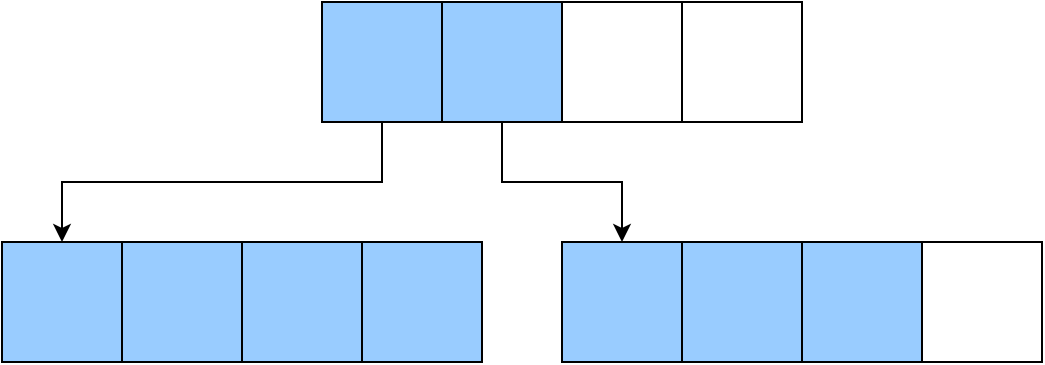<mxfile version="20.0.4" type="device"><diagram id="-7oHc_d8tv8FBuzgEi4-" name="Page-1"><mxGraphModel dx="1426" dy="742" grid="1" gridSize="10" guides="1" tooltips="1" connect="1" arrows="1" fold="1" page="1" pageScale="1" pageWidth="850" pageHeight="1100" math="0" shadow="0"><root><mxCell id="0"/><mxCell id="1" parent="0"/><mxCell id="34mqL4myBIgFlI591UF_-16" style="edgeStyle=orthogonalEdgeStyle;rounded=0;orthogonalLoop=1;jettySize=auto;html=1;exitX=0.5;exitY=1;exitDx=0;exitDy=0;entryX=0.5;entryY=0;entryDx=0;entryDy=0;" edge="1" parent="1" source="34mqL4myBIgFlI591UF_-1" target="34mqL4myBIgFlI591UF_-8"><mxGeometry relative="1" as="geometry"/></mxCell><mxCell id="34mqL4myBIgFlI591UF_-1" value="" style="whiteSpace=wrap;html=1;aspect=fixed;fillColor=#99CCFF;" vertex="1" parent="1"><mxGeometry x="200" y="120" width="60" height="60" as="geometry"/></mxCell><mxCell id="34mqL4myBIgFlI591UF_-5" value="" style="whiteSpace=wrap;html=1;aspect=fixed;" vertex="1" parent="1"><mxGeometry x="380" y="120" width="60" height="60" as="geometry"/></mxCell><mxCell id="34mqL4myBIgFlI591UF_-6" value="" style="whiteSpace=wrap;html=1;aspect=fixed;" vertex="1" parent="1"><mxGeometry x="320" y="120" width="60" height="60" as="geometry"/></mxCell><mxCell id="34mqL4myBIgFlI591UF_-17" style="edgeStyle=orthogonalEdgeStyle;rounded=0;orthogonalLoop=1;jettySize=auto;html=1;exitX=0.5;exitY=1;exitDx=0;exitDy=0;entryX=0.5;entryY=0;entryDx=0;entryDy=0;" edge="1" parent="1" source="34mqL4myBIgFlI591UF_-7" target="34mqL4myBIgFlI591UF_-12"><mxGeometry relative="1" as="geometry"/></mxCell><mxCell id="34mqL4myBIgFlI591UF_-7" value="" style="whiteSpace=wrap;html=1;aspect=fixed;fillColor=#99CCFF;" vertex="1" parent="1"><mxGeometry x="260" y="120" width="60" height="60" as="geometry"/></mxCell><mxCell id="34mqL4myBIgFlI591UF_-8" value="" style="whiteSpace=wrap;html=1;aspect=fixed;fillColor=#99CCFF;" vertex="1" parent="1"><mxGeometry x="40" y="240" width="60" height="60" as="geometry"/></mxCell><mxCell id="34mqL4myBIgFlI591UF_-9" value="" style="whiteSpace=wrap;html=1;aspect=fixed;fillColor=#99CCFF;" vertex="1" parent="1"><mxGeometry x="220" y="240" width="60" height="60" as="geometry"/></mxCell><mxCell id="34mqL4myBIgFlI591UF_-10" value="" style="whiteSpace=wrap;html=1;aspect=fixed;fillColor=#99CCFF;" vertex="1" parent="1"><mxGeometry x="160" y="240" width="60" height="60" as="geometry"/></mxCell><mxCell id="34mqL4myBIgFlI591UF_-11" value="" style="whiteSpace=wrap;html=1;aspect=fixed;fillColor=#99CCFF;" vertex="1" parent="1"><mxGeometry x="100" y="240" width="60" height="60" as="geometry"/></mxCell><mxCell id="34mqL4myBIgFlI591UF_-12" value="" style="whiteSpace=wrap;html=1;aspect=fixed;fillColor=#99CCFF;" vertex="1" parent="1"><mxGeometry x="320" y="240" width="60" height="60" as="geometry"/></mxCell><mxCell id="34mqL4myBIgFlI591UF_-13" value="" style="whiteSpace=wrap;html=1;aspect=fixed;" vertex="1" parent="1"><mxGeometry x="500" y="240" width="60" height="60" as="geometry"/></mxCell><mxCell id="34mqL4myBIgFlI591UF_-14" value="" style="whiteSpace=wrap;html=1;aspect=fixed;fillColor=#99CCFF;" vertex="1" parent="1"><mxGeometry x="440" y="240" width="60" height="60" as="geometry"/></mxCell><mxCell id="34mqL4myBIgFlI591UF_-15" value="" style="whiteSpace=wrap;html=1;aspect=fixed;fillColor=#99CCFF;" vertex="1" parent="1"><mxGeometry x="380" y="240" width="60" height="60" as="geometry"/></mxCell></root></mxGraphModel></diagram></mxfile>
